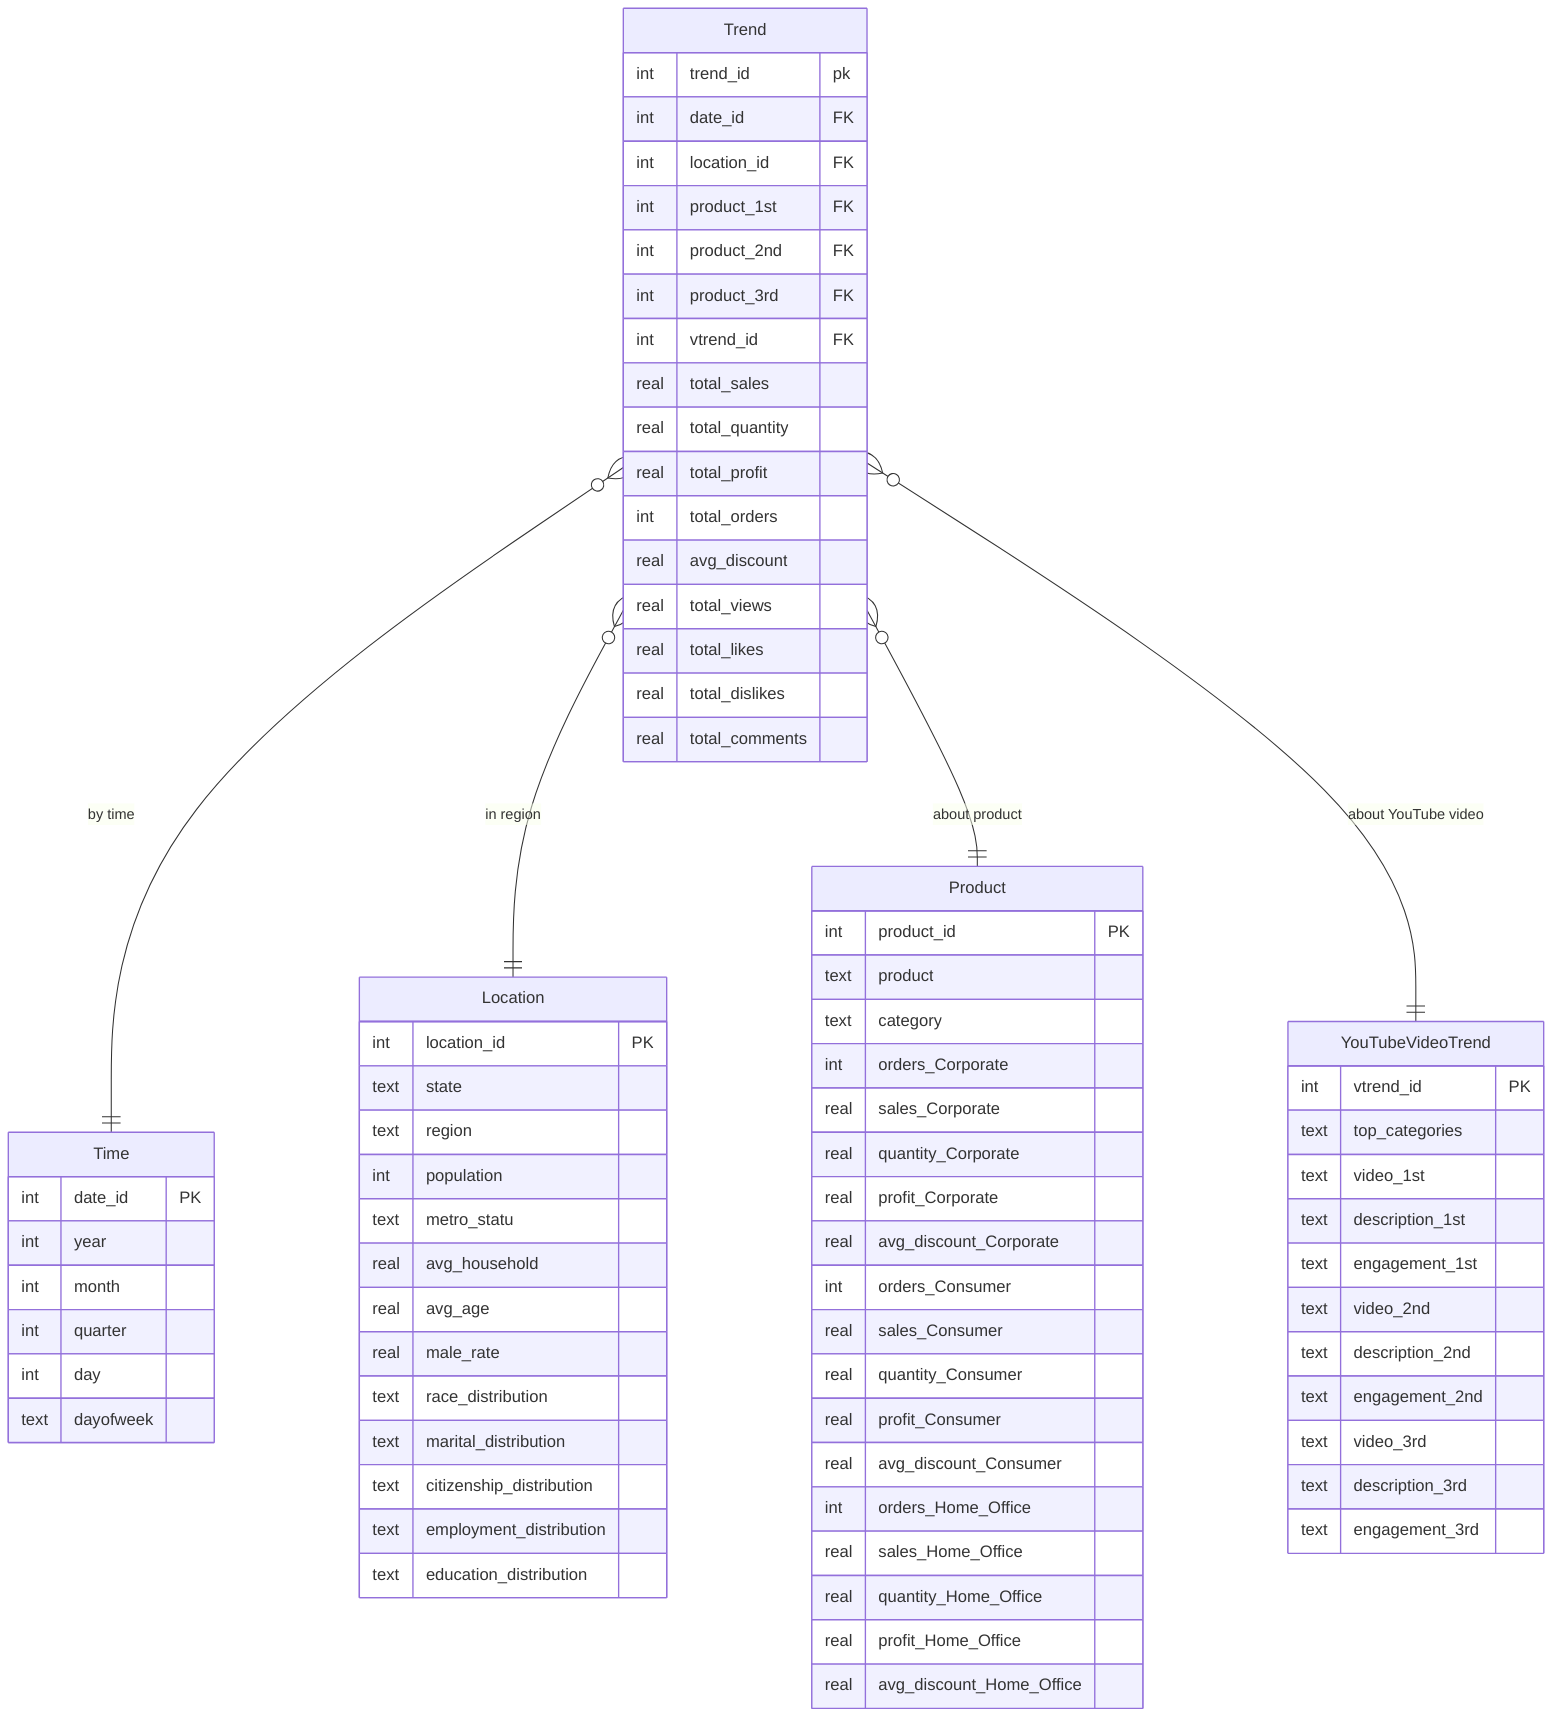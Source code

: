 erDiagram
    Trend {
        int trend_id pk
        int date_id FK
        int location_id FK
        int product_1st FK
        int product_2nd FK
        int product_3rd FK
        int vtrend_id FK
        real total_sales
        real total_quantity
        real total_profit
        int total_orders
        real avg_discount
        real total_views
        real total_likes
        real total_dislikes
        real total_comments
    }

    Time {
        int date_id PK
        int year
        int month
        int quarter
        int day
        text dayofweek
    }

    Location {
        int location_id PK
        text state
        text region
        int population
        text metro_statu
        real avg_household
        real avg_age
        real male_rate
        text race_distribution
        text marital_distribution
        text citizenship_distribution
        text employment_distribution
        text education_distribution
    }

    Product {
        int product_id PK
        text product
        text category
        int orders_Corporate
        real sales_Corporate
        real quantity_Corporate
        real profit_Corporate
        real avg_discount_Corporate
        int orders_Consumer
        real sales_Consumer
        real quantity_Consumer
        real profit_Consumer
        real avg_discount_Consumer
        int orders_Home_Office
        real sales_Home_Office
        real quantity_Home_Office
        real profit_Home_Office
        real avg_discount_Home_Office
    }

    YouTubeVideoTrend {
        int vtrend_id PK
        text top_categories
        text video_1st
        text description_1st
        text engagement_1st
        text video_2nd
        text description_2nd
        text engagement_2nd
        text video_3rd
        text description_3rd
        text engagement_3rd
    }


    Trend }o--|| Time : "by time"
    Trend }o--|| Location : "in region"
    Trend }o--|| Product : "about product"
    Trend }o--|| YouTubeVideoTrend : "about YouTube video"